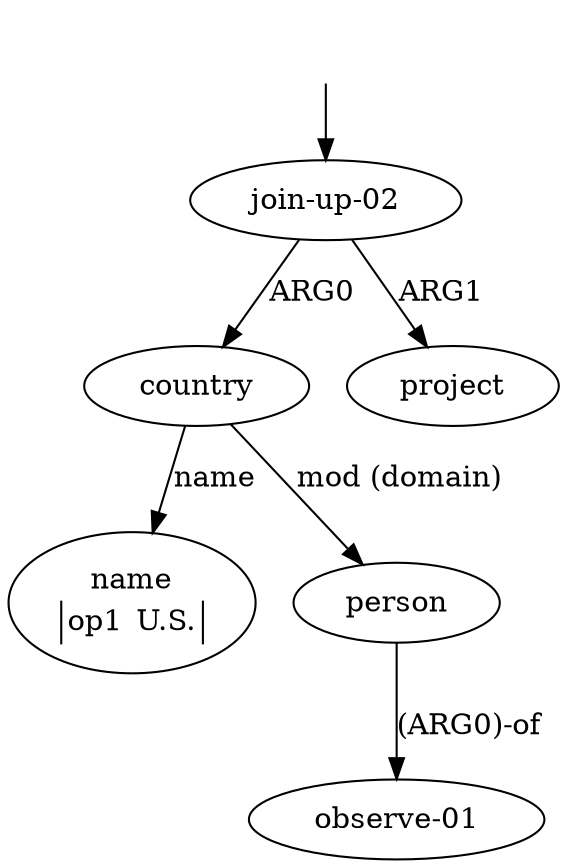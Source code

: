 digraph "233" {
  top [ style=invis ];
  top -> 0;
  0 [ label=<<table align="center" border="0" cellspacing="0"><tr><td colspan="2">join-up-02</td></tr></table>> ];
  1 [ label=<<table align="center" border="0" cellspacing="0"><tr><td colspan="2">country</td></tr></table>> ];
  2 [ label=<<table align="center" border="0" cellspacing="0"><tr><td colspan="2">name</td></tr><tr><td sides="l" border="1" align="left">op1</td><td sides="r" border="1" align="left">U.S.</td></tr></table>> ];
  3 [ label=<<table align="center" border="0" cellspacing="0"><tr><td colspan="2">person</td></tr></table>> ];
  4 [ label=<<table align="center" border="0" cellspacing="0"><tr><td colspan="2">observe-01</td></tr></table>> ];
  5 [ label=<<table align="center" border="0" cellspacing="0"><tr><td colspan="2">project</td></tr></table>> ];
  0 -> 1 [ label="ARG0" ];
  3 -> 4 [ label="(ARG0)-of" ];
  1 -> 2 [ label="name" ];
  1 -> 3 [ label="mod (domain)" ];
  0 -> 5 [ label="ARG1" ];
}

